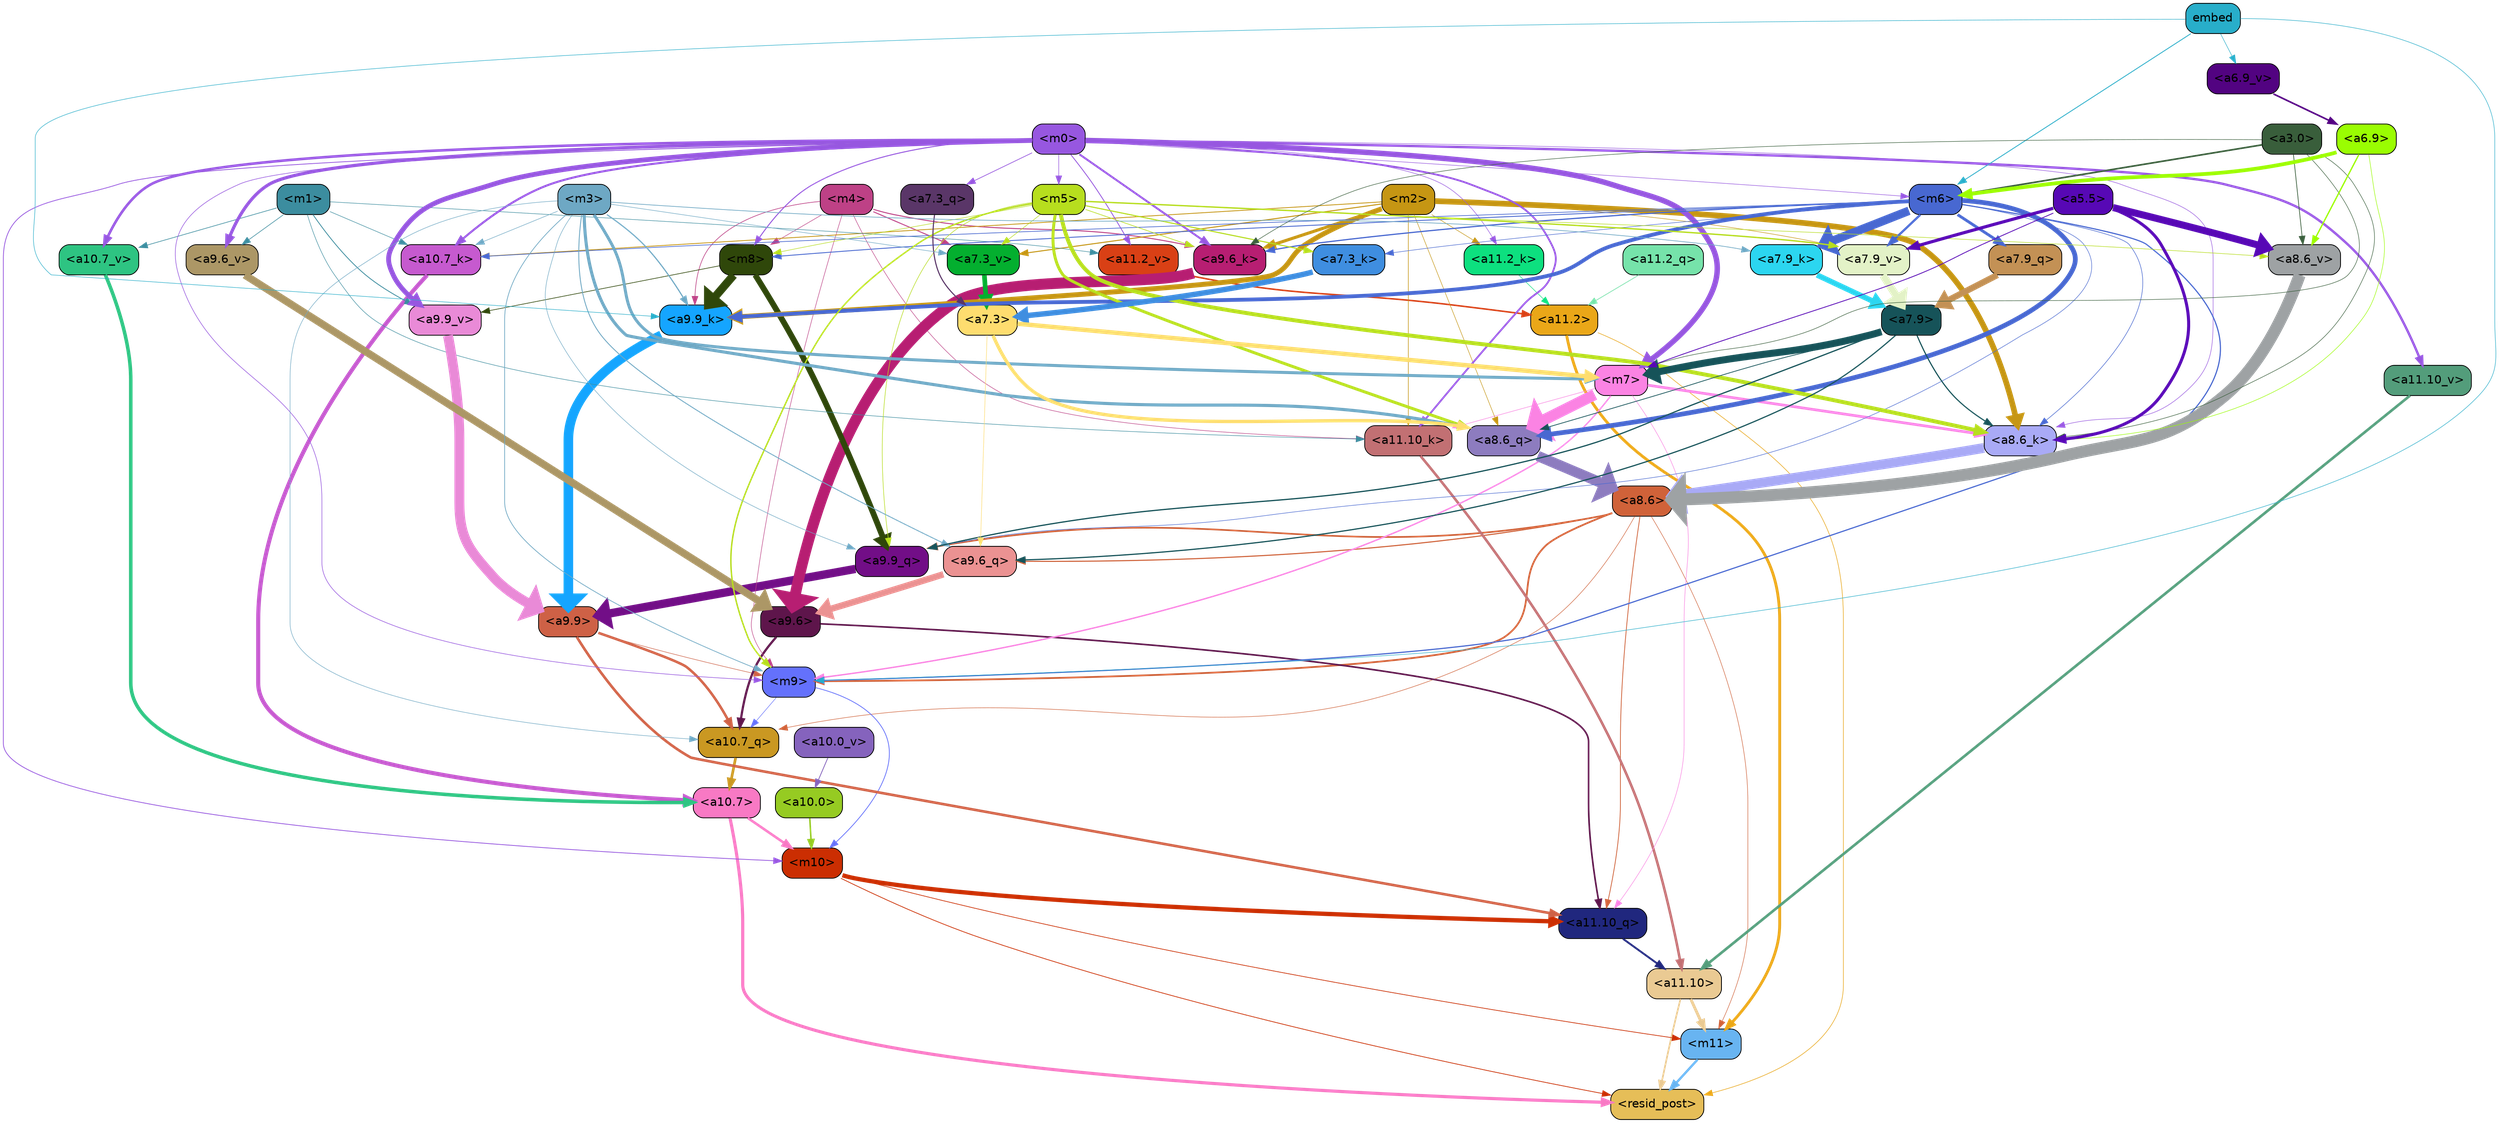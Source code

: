 strict digraph "" {
	graph [bgcolor=transparent,
		layout=dot,
		overlap=false,
		splines=true
	];
	"<m11>"	[color=black,
		fillcolor="#68b4f1",
		fontname=Helvetica,
		shape=box,
		style="filled, rounded"];
	"<resid_post>"	[color=black,
		fillcolor="#e6be58",
		fontname=Helvetica,
		shape=box,
		style="filled, rounded"];
	"<m11>" -> "<resid_post>"	[color="#68b4f1",
		penwidth=2.702841281890869];
	"<a11.10>"	[color=black,
		fillcolor="#eaca93",
		fontname=Helvetica,
		shape=box,
		style="filled, rounded"];
	"<a11.10>" -> "<m11>"	[color="#eaca93",
		penwidth=3.3565988540649414];
	"<a11.10>" -> "<resid_post>"	[color="#eaca93",
		penwidth=1.9347846508026123];
	"<a11.2>"	[color=black,
		fillcolor="#eaa718",
		fontname=Helvetica,
		shape=box,
		style="filled, rounded"];
	"<a11.2>" -> "<m11>"	[color="#eaa718",
		penwidth=3.357710838317871];
	"<a11.2>" -> "<resid_post>"	[color="#eaa718",
		penwidth=0.6756799221038818];
	"<m10>"	[color=black,
		fillcolor="#cb2e02",
		fontname=Helvetica,
		shape=box,
		style="filled, rounded"];
	"<m10>" -> "<m11>"	[color="#cb2e02",
		penwidth=0.7995781898498535];
	"<m10>" -> "<resid_post>"	[color="#cb2e02",
		penwidth=0.84842848777771];
	"<a11.10_q>"	[color=black,
		fillcolor="#20277e",
		fontname=Helvetica,
		shape=box,
		style="filled, rounded"];
	"<m10>" -> "<a11.10_q>"	[color="#cb2e02",
		penwidth=5.131217956542969];
	"<a10.7>"	[color=black,
		fillcolor="#f879c4",
		fontname=Helvetica,
		shape=box,
		style="filled, rounded"];
	"<a10.7>" -> "<resid_post>"	[color="#f879c4",
		penwidth=3.701959013938904];
	"<a10.7>" -> "<m10>"	[color="#f879c4",
		penwidth=2.9233598709106445];
	"<a8.6>"	[color=black,
		fillcolor="#d06239",
		fontname=Helvetica,
		shape=box,
		style="filled, rounded"];
	"<a8.6>" -> "<m11>"	[color="#d06239",
		penwidth=0.6];
	"<a8.6>" -> "<a11.10_q>"	[color="#d06239",
		penwidth=0.8920164108276367];
	"<m9>"	[color=black,
		fillcolor="#6471fc",
		fontname=Helvetica,
		shape=box,
		style="filled, rounded"];
	"<a8.6>" -> "<m9>"	[color="#d06239",
		penwidth=2.0895538330078125];
	"<a10.7_q>"	[color=black,
		fillcolor="#ca9822",
		fontname=Helvetica,
		shape=box,
		style="filled, rounded"];
	"<a8.6>" -> "<a10.7_q>"	[color="#d06239",
		penwidth=0.6];
	"<a9.9_q>"	[color=black,
		fillcolor="#720e87",
		fontname=Helvetica,
		shape=box,
		style="filled, rounded"];
	"<a8.6>" -> "<a9.9_q>"	[color="#d06239",
		penwidth=1.9669651985168457];
	"<a9.6_q>"	[color=black,
		fillcolor="#eb9292",
		fontname=Helvetica,
		shape=box,
		style="filled, rounded"];
	"<a8.6>" -> "<a9.6_q>"	[color="#d06239",
		penwidth=1.2784099578857422];
	"<a11.10_q>" -> "<a11.10>"	[color="#20277e",
		penwidth=2.230653762817383];
	"<a11.2_q>"	[color=black,
		fillcolor="#76e3aa",
		fontname=Helvetica,
		shape=box,
		style="filled, rounded"];
	"<a11.2_q>" -> "<a11.2>"	[color="#76e3aa",
		penwidth=0.7805061340332031];
	"<a11.10_k>"	[color=black,
		fillcolor="#c27073",
		fontname=Helvetica,
		shape=box,
		style="filled, rounded"];
	"<a11.10_k>" -> "<a11.10>"	[color="#c27073",
		penwidth=3.010073661804199];
	"<a11.2_k>"	[color=black,
		fillcolor="#0de07f",
		fontname=Helvetica,
		shape=box,
		style="filled, rounded"];
	"<a11.2_k>" -> "<a11.2>"	[color="#0de07f",
		penwidth=0.6];
	"<a11.10_v>"	[color=black,
		fillcolor="#539d7b",
		fontname=Helvetica,
		shape=box,
		style="filled, rounded"];
	"<a11.10_v>" -> "<a11.10>"	[color="#539d7b",
		penwidth=3.0961761474609375];
	"<a11.2_v>"	[color=black,
		fillcolor="#d94015",
		fontname=Helvetica,
		shape=box,
		style="filled, rounded"];
	"<a11.2_v>" -> "<a11.2>"	[color="#d94015",
		penwidth=1.7951231002807617];
	"<a9.9>"	[color=black,
		fillcolor="#ce6146",
		fontname=Helvetica,
		shape=box,
		style="filled, rounded"];
	"<a9.9>" -> "<a11.10_q>"	[color="#ce6146",
		penwidth=3.086172103881836];
	"<a9.9>" -> "<m9>"	[color="#ce6146",
		penwidth=0.6];
	"<a9.9>" -> "<a10.7_q>"	[color="#ce6146",
		penwidth=2.9829912185668945];
	"<a9.6>"	[color=black,
		fillcolor="#5e154b",
		fontname=Helvetica,
		shape=box,
		style="filled, rounded"];
	"<a9.6>" -> "<a11.10_q>"	[color="#5e154b",
		penwidth=1.9188203811645508];
	"<a9.6>" -> "<a10.7_q>"	[color="#5e154b",
		penwidth=2.6223926544189453];
	"<m7>"	[color=black,
		fillcolor="#fb83e3",
		fontname=Helvetica,
		shape=box,
		style="filled, rounded"];
	"<m7>" -> "<a11.10_q>"	[color="#fb83e3",
		penwidth=0.6];
	"<m7>" -> "<a11.10_k>"	[color="#fb83e3",
		penwidth=0.6];
	"<m7>" -> "<m9>"	[color="#fb83e3",
		penwidth=1.602376937866211];
	"<a8.6_q>"	[color=black,
		fillcolor="#8d7cbf",
		fontname=Helvetica,
		shape=box,
		style="filled, rounded"];
	"<m7>" -> "<a8.6_q>"	[color="#fb83e3",
		penwidth=13.241378784179688];
	"<a8.6_k>"	[color=black,
		fillcolor="#a9aaf6",
		fontname=Helvetica,
		shape=box,
		style="filled, rounded"];
	"<m7>" -> "<a8.6_k>"	[color="#fb83e3",
		penwidth=3.1968326568603516];
	"<m4>"	[color=black,
		fillcolor="#be4186",
		fontname=Helvetica,
		shape=box,
		style="filled, rounded"];
	"<m4>" -> "<a11.10_k>"	[color="#be4186",
		penwidth=0.6];
	"<m4>" -> "<m9>"	[color="#be4186",
		penwidth=0.6];
	"<a9.9_k>"	[color=black,
		fillcolor="#15a5ff",
		fontname=Helvetica,
		shape=box,
		style="filled, rounded"];
	"<m4>" -> "<a9.9_k>"	[color="#be4186",
		penwidth=0.7440586090087891];
	"<a9.6_k>"	[color=black,
		fillcolor="#b71e72",
		fontname=Helvetica,
		shape=box,
		style="filled, rounded"];
	"<m4>" -> "<a9.6_k>"	[color="#be4186",
		penwidth=1.1381549835205078];
	"<m8>"	[color=black,
		fillcolor="#2f470a",
		fontname=Helvetica,
		shape=box,
		style="filled, rounded"];
	"<m4>" -> "<m8>"	[color="#be4186",
		penwidth=0.6];
	"<a7.3_v>"	[color=black,
		fillcolor="#04af2f",
		fontname=Helvetica,
		shape=box,
		style="filled, rounded"];
	"<m4>" -> "<a7.3_v>"	[color="#be4186",
		penwidth=1.1412334442138672];
	"<m2>"	[color=black,
		fillcolor="#c69613",
		fontname=Helvetica,
		shape=box,
		style="filled, rounded"];
	"<m2>" -> "<a11.10_k>"	[color="#c69613",
		penwidth=0.7053709030151367];
	"<m2>" -> "<a11.2_k>"	[color="#c69613",
		penwidth=0.6];
	"<a10.7_k>"	[color=black,
		fillcolor="#c65acf",
		fontname=Helvetica,
		shape=box,
		style="filled, rounded"];
	"<m2>" -> "<a10.7_k>"	[color="#c69613",
		penwidth=0.9458351135253906];
	"<m2>" -> "<a9.9_k>"	[color="#c69613",
		penwidth=5.899354457855225];
	"<m2>" -> "<a9.6_k>"	[color="#c69613",
		penwidth=3.641721725463867];
	"<m2>" -> "<a8.6_q>"	[color="#c69613",
		penwidth=0.6];
	"<m2>" -> "<a8.6_k>"	[color="#c69613",
		penwidth=6.741854667663574];
	"<a7.9_v>"	[color=black,
		fillcolor="#e3f2c7",
		fontname=Helvetica,
		shape=box,
		style="filled, rounded"];
	"<m2>" -> "<a7.9_v>"	[color="#c69613",
		penwidth=0.6];
	"<m2>" -> "<a7.3_v>"	[color="#c69613",
		penwidth=1.1759881973266602];
	"<m1>"	[color=black,
		fillcolor="#3c8d9f",
		fontname=Helvetica,
		shape=box,
		style="filled, rounded"];
	"<m1>" -> "<a11.10_k>"	[color="#3c8d9f",
		penwidth=0.6];
	"<m1>" -> "<a11.2_v>"	[color="#3c8d9f",
		penwidth=0.6];
	"<m1>" -> "<a10.7_k>"	[color="#3c8d9f",
		penwidth=0.6];
	"<a10.7_v>"	[color=black,
		fillcolor="#2ec482",
		fontname=Helvetica,
		shape=box,
		style="filled, rounded"];
	"<m1>" -> "<a10.7_v>"	[color="#3c8d9f",
		penwidth=0.7276821136474609];
	"<a9.9_v>"	[color=black,
		fillcolor="#e98ad7",
		fontname=Helvetica,
		shape=box,
		style="filled, rounded"];
	"<m1>" -> "<a9.9_v>"	[color="#3c8d9f",
		penwidth=0.9372577667236328];
	"<a9.6_v>"	[color=black,
		fillcolor="#ac9766",
		fontname=Helvetica,
		shape=box,
		style="filled, rounded"];
	"<m1>" -> "<a9.6_v>"	[color="#3c8d9f",
		penwidth=0.6895580291748047];
	"<m0>"	[color=black,
		fillcolor="#9757e0",
		fontname=Helvetica,
		shape=box,
		style="filled, rounded"];
	"<m0>" -> "<m10>"	[color="#9757e0",
		penwidth=0.9029474258422852];
	"<m0>" -> "<a11.10_k>"	[color="#9757e0",
		penwidth=2.144052505493164];
	"<m0>" -> "<a11.2_k>"	[color="#9757e0",
		penwidth=0.6134786605834961];
	"<m0>" -> "<a11.10_v>"	[color="#9757e0",
		penwidth=2.813839912414551];
	"<m0>" -> "<a11.2_v>"	[color="#9757e0",
		penwidth=0.9900531768798828];
	"<m0>" -> "<m7>"	[color="#9757e0",
		penwidth=6.471525192260742];
	"<m0>" -> "<m9>"	[color="#9757e0",
		penwidth=0.6837482452392578];
	"<m0>" -> "<a10.7_k>"	[color="#9757e0",
		penwidth=2.4311294555664062];
	"<m0>" -> "<a10.7_v>"	[color="#9757e0",
		penwidth=3.061185836791992];
	"<m6>"	[color=black,
		fillcolor="#4868d1",
		fontname=Helvetica,
		shape=box,
		style="filled, rounded"];
	"<m0>" -> "<m6>"	[color="#9757e0",
		penwidth=0.6];
	"<m5>"	[color=black,
		fillcolor="#b7de1e",
		fontname=Helvetica,
		shape=box,
		style="filled, rounded"];
	"<m0>" -> "<m5>"	[color="#9757e0",
		penwidth=0.6525864601135254];
	"<m0>" -> "<a9.6_k>"	[color="#9757e0",
		penwidth=2.3033218383789062];
	"<m0>" -> "<a9.9_v>"	[color="#9757e0",
		penwidth=5.749459266662598];
	"<m0>" -> "<a9.6_v>"	[color="#9757e0",
		penwidth=3.8124656677246094];
	"<m0>" -> "<m8>"	[color="#9757e0",
		penwidth=1.1439266204833984];
	"<m0>" -> "<a8.6_k>"	[color="#9757e0",
		penwidth=0.6];
	"<a7.3_q>"	[color=black,
		fillcolor="#5a3668",
		fontname=Helvetica,
		shape=box,
		style="filled, rounded"];
	"<m0>" -> "<a7.3_q>"	[color="#9757e0",
		penwidth=0.7983880043029785];
	"<a10.0>"	[color=black,
		fillcolor="#96cb22",
		fontname=Helvetica,
		shape=box,
		style="filled, rounded"];
	"<a10.0>" -> "<m10>"	[color="#96cb22",
		penwidth=1.7953290939331055];
	"<m9>" -> "<m10>"	[color="#6471fc",
		penwidth=0.8976783752441406];
	"<m9>" -> "<a10.7_q>"	[color="#6471fc",
		penwidth=0.6];
	"<a10.7_q>" -> "<a10.7>"	[color="#ca9822",
		penwidth=3.1667375564575195];
	"<a10.7_k>" -> "<a10.7>"	[color="#c65acf",
		penwidth=4.86921501159668];
	"<a10.7_v>" -> "<a10.7>"	[color="#2ec482",
		penwidth=4.189113616943359];
	"<a10.0_v>"	[color=black,
		fillcolor="#8563bd",
		fontname=Helvetica,
		shape=box,
		style="filled, rounded"];
	"<a10.0_v>" -> "<a10.0>"	[color="#8563bd",
		penwidth=0.9297943115234375];
	"<m3>"	[color=black,
		fillcolor="#6ea8c4",
		fontname=Helvetica,
		shape=box,
		style="filled, rounded"];
	"<m3>" -> "<m7>"	[color="#6ea8c4",
		penwidth=3.516108512878418];
	"<m3>" -> "<m9>"	[color="#6ea8c4",
		penwidth=0.8340511322021484];
	"<m3>" -> "<a10.7_q>"	[color="#6ea8c4",
		penwidth=0.6];
	"<m3>" -> "<a10.7_k>"	[color="#6ea8c4",
		penwidth=0.6];
	"<m3>" -> "<a9.9_q>"	[color="#6ea8c4",
		penwidth=0.6];
	"<m3>" -> "<a9.6_q>"	[color="#6ea8c4",
		penwidth=1.023146629333496];
	"<m3>" -> "<a9.9_k>"	[color="#6ea8c4",
		penwidth=1.3686113357543945];
	"<m3>" -> "<a8.6_q>"	[color="#6ea8c4",
		penwidth=3.662356376647949];
	"<a7.9_k>"	[color=black,
		fillcolor="#2cd6f0",
		fontname=Helvetica,
		shape=box,
		style="filled, rounded"];
	"<m3>" -> "<a7.9_k>"	[color="#6ea8c4",
		penwidth=0.7911663055419922];
	"<m3>" -> "<a7.3_v>"	[color="#6ea8c4",
		penwidth=0.6];
	"<m6>" -> "<m9>"	[color="#4868d1",
		penwidth=1.3627052307128906];
	"<m6>" -> "<a10.7_k>"	[color="#4868d1",
		penwidth=0.7860317230224609];
	"<m6>" -> "<a9.9_q>"	[color="#4868d1",
		penwidth=0.6];
	"<m6>" -> "<a9.9_k>"	[color="#4868d1",
		penwidth=4.531258583068848];
	"<m6>" -> "<a9.6_k>"	[color="#4868d1",
		penwidth=1.4181280136108398];
	"<m6>" -> "<m8>"	[color="#4868d1",
		penwidth=1.0155630111694336];
	"<m6>" -> "<a8.6_q>"	[color="#4868d1",
		penwidth=5.633528709411621];
	"<m6>" -> "<a8.6_k>"	[color="#4868d1",
		penwidth=0.6571521759033203];
	"<a7.9_q>"	[color=black,
		fillcolor="#c39155",
		fontname=Helvetica,
		shape=box,
		style="filled, rounded"];
	"<m6>" -> "<a7.9_q>"	[color="#4868d1",
		penwidth=3.375701427459717];
	"<m6>" -> "<a7.9_k>"	[color="#4868d1",
		penwidth=10.12545919418335];
	"<a7.3_k>"	[color=black,
		fillcolor="#3f8ee0",
		fontname=Helvetica,
		shape=box,
		style="filled, rounded"];
	"<m6>" -> "<a7.3_k>"	[color="#4868d1",
		penwidth=0.6];
	"<m6>" -> "<a7.9_v>"	[color="#4868d1",
		penwidth=2.60457706451416];
	"<m5>" -> "<m9>"	[color="#b7de1e",
		penwidth=1.681243896484375];
	"<m5>" -> "<a9.9_q>"	[color="#b7de1e",
		penwidth=0.6613569259643555];
	"<m5>" -> "<a9.6_k>"	[color="#b7de1e",
		penwidth=0.758631706237793];
	"<m5>" -> "<m8>"	[color="#b7de1e",
		penwidth=0.6134414672851562];
	"<m5>" -> "<a8.6_q>"	[color="#b7de1e",
		penwidth=3.4897823333740234];
	"<m5>" -> "<a8.6_k>"	[color="#b7de1e",
		penwidth=4.6982269287109375];
	"<a8.6_v>"	[color=black,
		fillcolor="#9ea2a4",
		fontname=Helvetica,
		shape=box,
		style="filled, rounded"];
	"<m5>" -> "<a8.6_v>"	[color="#b7de1e",
		penwidth=0.6290683746337891];
	"<m5>" -> "<a7.3_k>"	[color="#b7de1e",
		penwidth=1.2780604362487793];
	"<m5>" -> "<a7.9_v>"	[color="#b7de1e",
		penwidth=1.6009464263916016];
	"<m5>" -> "<a7.3_v>"	[color="#b7de1e",
		penwidth=0.6172752380371094];
	embed	[color=black,
		fillcolor="#28aeca",
		fontname=Helvetica,
		shape=box,
		style="filled, rounded"];
	embed -> "<m9>"	[color="#28aeca",
		penwidth=0.6];
	embed -> "<m6>"	[color="#28aeca",
		penwidth=0.9572563171386719];
	embed -> "<a9.9_k>"	[color="#28aeca",
		penwidth=0.6];
	"<a6.9_v>"	[color=black,
		fillcolor="#520381",
		fontname=Helvetica,
		shape=box,
		style="filled, rounded"];
	embed -> "<a6.9_v>"	[color="#28aeca",
		penwidth=0.6];
	"<a9.9_q>" -> "<a9.9>"	[color="#720e87",
		penwidth=9.939762115478516];
	"<a9.6_q>" -> "<a9.6>"	[color="#eb9292",
		penwidth=7.661715507507324];
	"<a9.9_k>" -> "<a9.9>"	[color="#15a5ff",
		penwidth=11.399191856384277];
	"<a9.6_k>" -> "<a9.6>"	[color="#b71e72",
		penwidth=13.081165313720703];
	"<a9.9_v>" -> "<a9.9>"	[color="#e98ad7",
		penwidth=11.790493965148926];
	"<a9.6_v>" -> "<a9.6>"	[color="#ac9766",
		penwidth=8.907938003540039];
	"<m8>" -> "<a9.9_q>"	[color="#2f470a",
		penwidth=6.900845050811768];
	"<m8>" -> "<a9.9_k>"	[color="#2f470a",
		penwidth=9.720273971557617];
	"<m8>" -> "<a9.9_v>"	[color="#2f470a",
		penwidth=0.7325820922851562];
	"<a7.9>"	[color=black,
		fillcolor="#165359",
		fontname=Helvetica,
		shape=box,
		style="filled, rounded"];
	"<a7.9>" -> "<m7>"	[color="#165359",
		penwidth=8.380303382873535];
	"<a7.9>" -> "<a9.9_q>"	[color="#165359",
		penwidth=1.4397644996643066];
	"<a7.9>" -> "<a9.6_q>"	[color="#165359",
		penwidth=1.3931035995483398];
	"<a7.9>" -> "<a8.6_q>"	[color="#165359",
		penwidth=0.8684206008911133];
	"<a7.9>" -> "<a8.6_k>"	[color="#165359",
		penwidth=1.3346061706542969];
	"<a7.3>"	[color=black,
		fillcolor="#fedd6f",
		fontname=Helvetica,
		shape=box,
		style="filled, rounded"];
	"<a7.3>" -> "<m7>"	[color="#fedd6f",
		penwidth=5.218400001525879];
	"<a7.3>" -> "<a9.6_q>"	[color="#fedd6f",
		penwidth=0.6];
	"<a7.3>" -> "<a8.6_q>"	[color="#fedd6f",
		penwidth=3.9724788665771484];
	"<a3.0>"	[color=black,
		fillcolor="#395e3b",
		fontname=Helvetica,
		shape=box,
		style="filled, rounded"];
	"<a3.0>" -> "<m7>"	[color="#395e3b",
		penwidth=0.6];
	"<a3.0>" -> "<m6>"	[color="#395e3b",
		penwidth=1.9339107275009155];
	"<a3.0>" -> "<a9.6_k>"	[color="#395e3b",
		penwidth=0.6];
	"<a3.0>" -> "<a8.6_k>"	[color="#395e3b",
		penwidth=0.6];
	"<a3.0>" -> "<a8.6_v>"	[color="#395e3b",
		penwidth=0.8148288726806641];
	"<a8.6_q>" -> "<a8.6>"	[color="#8d7cbf",
		penwidth=12.358373165130615];
	"<a8.6_k>" -> "<a8.6>"	[color="#a9aaf6",
		penwidth=11.655789375305176];
	"<a8.6_v>" -> "<a8.6>"	[color="#9ea2a4",
		penwidth=14.296124935150146];
	"<a6.9>"	[color=black,
		fillcolor="#9afd02",
		fontname=Helvetica,
		shape=box,
		style="filled, rounded"];
	"<a6.9>" -> "<m6>"	[color="#9afd02",
		penwidth=4.455123424530029];
	"<a6.9>" -> "<a8.6_k>"	[color="#9afd02",
		penwidth=0.6];
	"<a6.9>" -> "<a8.6_v>"	[color="#9afd02",
		penwidth=1.563425064086914];
	"<a5.5>"	[color=black,
		fillcolor="#5708b5",
		fontname=Helvetica,
		shape=box,
		style="filled, rounded"];
	"<a5.5>" -> "<m7>"	[color="#5708b5",
		penwidth=0.94769287109375];
	"<a5.5>" -> "<a8.6_k>"	[color="#5708b5",
		penwidth=3.608060836791992];
	"<a5.5>" -> "<a8.6_v>"	[color="#5708b5",
		penwidth=8.398509979248047];
	"<a5.5>" -> "<a7.9_v>"	[color="#5708b5",
		penwidth=3.7341604232788086];
	"<a7.9_q>" -> "<a7.9>"	[color="#c39155",
		penwidth=7.43217658996582];
	"<a7.3_q>" -> "<a7.3>"	[color="#5a3668",
		penwidth=1.2839345932006836];
	"<a7.9_k>" -> "<a7.9>"	[color="#2cd6f0",
		penwidth=6.416324615478516];
	"<a7.3_k>" -> "<a7.3>"	[color="#3f8ee0",
		penwidth=6.420154571533203];
	"<a7.9_v>" -> "<a7.9>"	[color="#e3f2c7",
		penwidth=9.050997257232666];
	"<a7.3_v>" -> "<a7.3>"	[color="#04af2f",
		penwidth=5.585755348205566];
	"<a6.9_v>" -> "<a6.9>"	[color="#520381",
		penwidth=1.9160195589065552];
}
